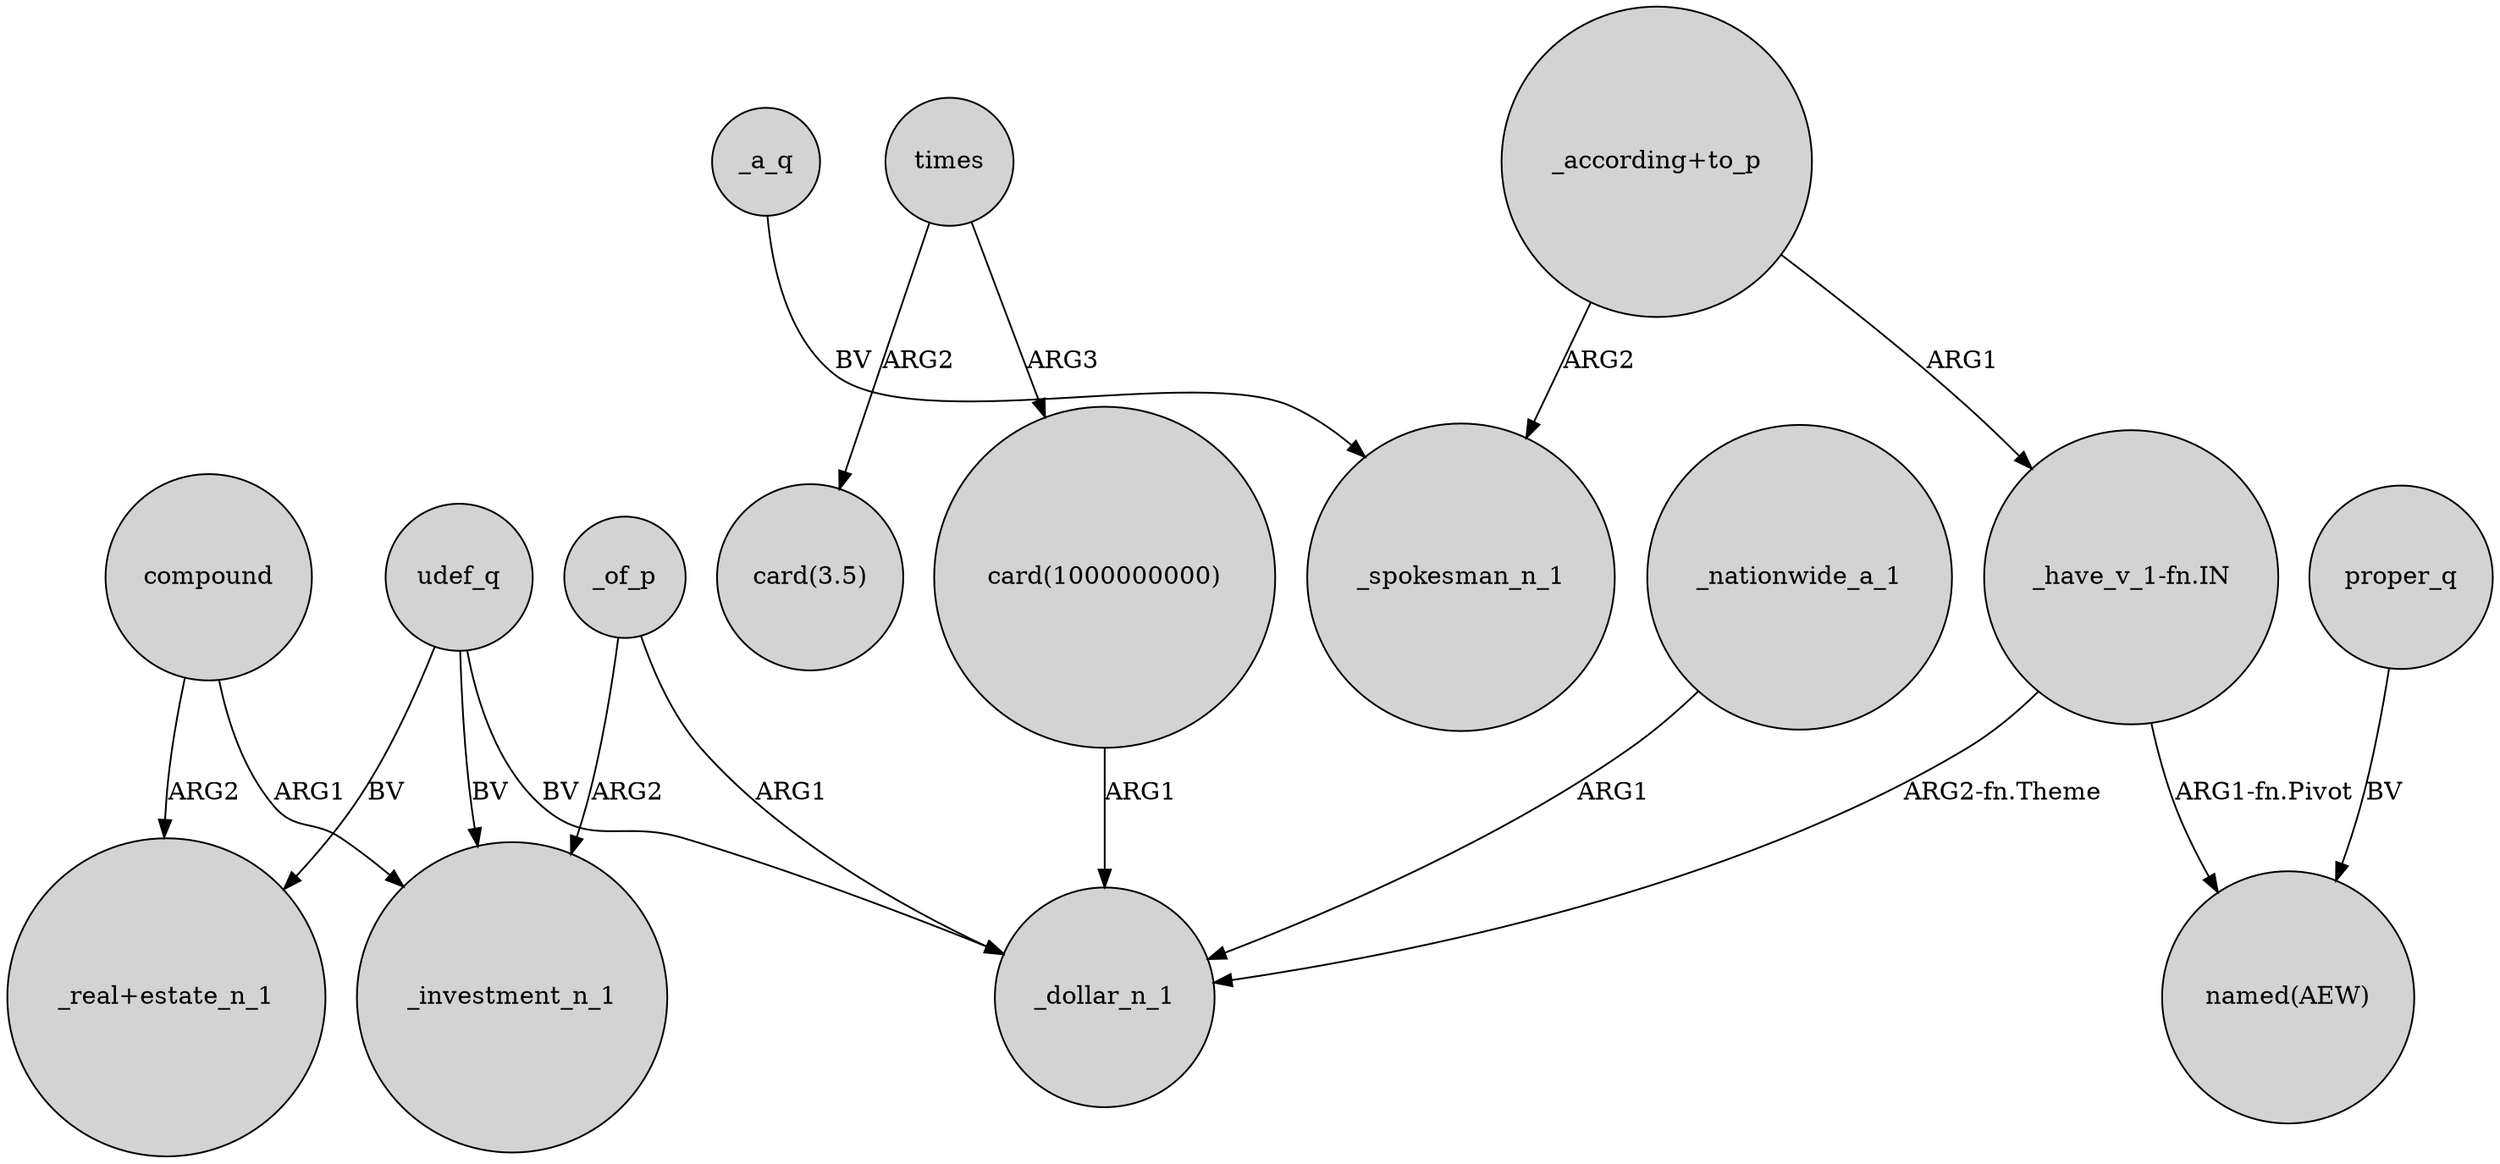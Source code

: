 digraph {
	node [shape=circle style=filled]
	_of_p -> _investment_n_1 [label=ARG2]
	udef_q -> _investment_n_1 [label=BV]
	"_have_v_1-fn.IN" -> _dollar_n_1 [label="ARG2-fn.Theme"]
	_of_p -> _dollar_n_1 [label=ARG1]
	"_according+to_p" -> "_have_v_1-fn.IN" [label=ARG1]
	"_according+to_p" -> _spokesman_n_1 [label=ARG2]
	proper_q -> "named(AEW)" [label=BV]
	_a_q -> _spokesman_n_1 [label=BV]
	"card(1000000000)" -> _dollar_n_1 [label=ARG1]
	udef_q -> "_real+estate_n_1" [label=BV]
	compound -> "_real+estate_n_1" [label=ARG2]
	_nationwide_a_1 -> _dollar_n_1 [label=ARG1]
	compound -> _investment_n_1 [label=ARG1]
	times -> "card(1000000000)" [label=ARG3]
	times -> "card(3.5)" [label=ARG2]
	"_have_v_1-fn.IN" -> "named(AEW)" [label="ARG1-fn.Pivot"]
	udef_q -> _dollar_n_1 [label=BV]
}
